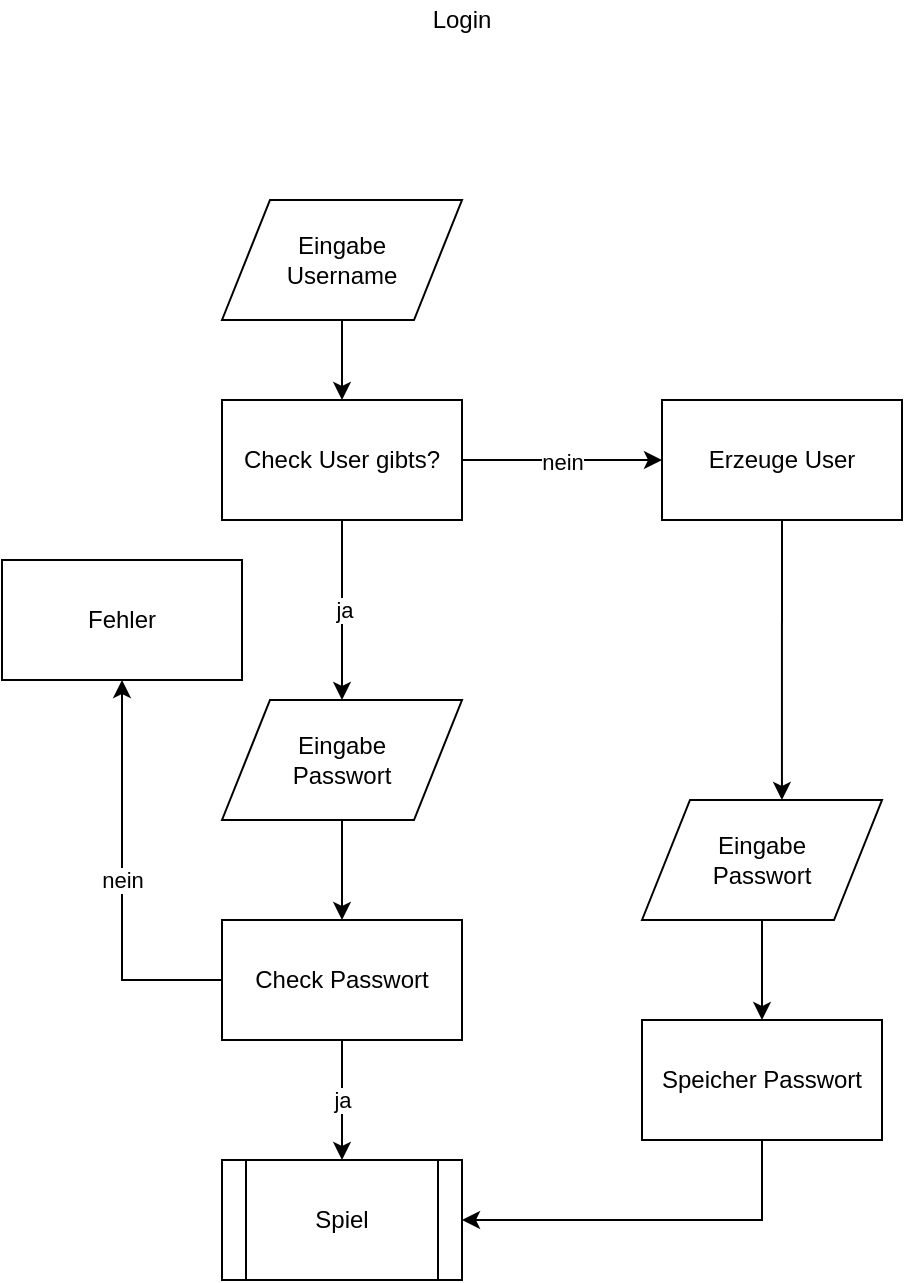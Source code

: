 <mxfile version="10.6.5" type="github"><diagram id="a5S67C63kD6iM8_FdI6n" name="Page-1"><mxGraphModel dx="592" dy="522" grid="1" gridSize="10" guides="1" tooltips="1" connect="1" arrows="1" fold="1" page="1" pageScale="1" pageWidth="827" pageHeight="1169" math="0" shadow="0"><root><mxCell id="0"/><mxCell id="1" parent="0"/><mxCell id="WflC5tXLvztnxGUa_swR-1" value="Login" style="text;html=1;strokeColor=none;fillColor=none;align=center;verticalAlign=middle;whiteSpace=wrap;rounded=0;" vertex="1" parent="1"><mxGeometry x="220" y="100" width="40" height="20" as="geometry"/></mxCell><mxCell id="WflC5tXLvztnxGUa_swR-4" style="edgeStyle=orthogonalEdgeStyle;rounded=0;orthogonalLoop=1;jettySize=auto;html=1;exitX=0.5;exitY=1;exitDx=0;exitDy=0;entryX=0.5;entryY=0;entryDx=0;entryDy=0;" edge="1" parent="1" source="WflC5tXLvztnxGUa_swR-2" target="WflC5tXLvztnxGUa_swR-3"><mxGeometry relative="1" as="geometry"/></mxCell><mxCell id="WflC5tXLvztnxGUa_swR-2" value="Eingabe &lt;br&gt;Username" style="shape=parallelogram;perimeter=parallelogramPerimeter;whiteSpace=wrap;html=1;" vertex="1" parent="1"><mxGeometry x="120" y="200" width="120" height="60" as="geometry"/></mxCell><mxCell id="WflC5tXLvztnxGUa_swR-5" value="ja" style="edgeStyle=orthogonalEdgeStyle;rounded=0;orthogonalLoop=1;jettySize=auto;html=1;exitX=0.5;exitY=1;exitDx=0;exitDy=0;" edge="1" parent="1" source="WflC5tXLvztnxGUa_swR-3"><mxGeometry relative="1" as="geometry"><mxPoint x="180" y="450" as="targetPoint"/></mxGeometry></mxCell><mxCell id="WflC5tXLvztnxGUa_swR-11" value="nein" style="edgeStyle=orthogonalEdgeStyle;rounded=0;orthogonalLoop=1;jettySize=auto;html=1;exitX=1;exitY=0.5;exitDx=0;exitDy=0;" edge="1" parent="1" source="WflC5tXLvztnxGUa_swR-3"><mxGeometry relative="1" as="geometry"><mxPoint x="340" y="330" as="targetPoint"/></mxGeometry></mxCell><mxCell id="WflC5tXLvztnxGUa_swR-3" value="Check User gibts?" style="rounded=0;whiteSpace=wrap;html=1;" vertex="1" parent="1"><mxGeometry x="120" y="300" width="120" height="60" as="geometry"/></mxCell><mxCell id="WflC5tXLvztnxGUa_swR-8" style="edgeStyle=orthogonalEdgeStyle;rounded=0;orthogonalLoop=1;jettySize=auto;html=1;exitX=0.5;exitY=1;exitDx=0;exitDy=0;entryX=0.5;entryY=0;entryDx=0;entryDy=0;" edge="1" parent="1" source="WflC5tXLvztnxGUa_swR-6" target="WflC5tXLvztnxGUa_swR-7"><mxGeometry relative="1" as="geometry"/></mxCell><mxCell id="WflC5tXLvztnxGUa_swR-6" value="Eingabe&lt;br&gt;Passwort" style="shape=parallelogram;perimeter=parallelogramPerimeter;whiteSpace=wrap;html=1;" vertex="1" parent="1"><mxGeometry x="120" y="450" width="120" height="60" as="geometry"/></mxCell><mxCell id="WflC5tXLvztnxGUa_swR-10" value="ja" style="edgeStyle=orthogonalEdgeStyle;rounded=0;orthogonalLoop=1;jettySize=auto;html=1;exitX=0.5;exitY=1;exitDx=0;exitDy=0;entryX=0.5;entryY=0;entryDx=0;entryDy=0;" edge="1" parent="1" source="WflC5tXLvztnxGUa_swR-7" target="WflC5tXLvztnxGUa_swR-9"><mxGeometry relative="1" as="geometry"/></mxCell><mxCell id="WflC5tXLvztnxGUa_swR-19" value="nein" style="edgeStyle=orthogonalEdgeStyle;rounded=0;orthogonalLoop=1;jettySize=auto;html=1;exitX=0;exitY=0.5;exitDx=0;exitDy=0;entryX=0.5;entryY=1;entryDx=0;entryDy=0;" edge="1" parent="1" source="WflC5tXLvztnxGUa_swR-7" target="WflC5tXLvztnxGUa_swR-18"><mxGeometry relative="1" as="geometry"/></mxCell><mxCell id="WflC5tXLvztnxGUa_swR-7" value="Check Passwort" style="rounded=0;whiteSpace=wrap;html=1;" vertex="1" parent="1"><mxGeometry x="120" y="560" width="120" height="60" as="geometry"/></mxCell><mxCell id="WflC5tXLvztnxGUa_swR-9" value="Spiel" style="shape=process;whiteSpace=wrap;html=1;backgroundOutline=1;" vertex="1" parent="1"><mxGeometry x="120" y="680" width="120" height="60" as="geometry"/></mxCell><mxCell id="WflC5tXLvztnxGUa_swR-13" style="edgeStyle=orthogonalEdgeStyle;rounded=0;orthogonalLoop=1;jettySize=auto;html=1;exitX=0.5;exitY=1;exitDx=0;exitDy=0;entryX=0.583;entryY=0;entryDx=0;entryDy=0;entryPerimeter=0;" edge="1" parent="1" source="WflC5tXLvztnxGUa_swR-12" target="WflC5tXLvztnxGUa_swR-14"><mxGeometry relative="1" as="geometry"><Array as="points"/></mxGeometry></mxCell><mxCell id="WflC5tXLvztnxGUa_swR-12" value="Erzeuge User" style="rounded=0;whiteSpace=wrap;html=1;" vertex="1" parent="1"><mxGeometry x="340" y="300" width="120" height="60" as="geometry"/></mxCell><mxCell id="WflC5tXLvztnxGUa_swR-15" style="edgeStyle=orthogonalEdgeStyle;rounded=0;orthogonalLoop=1;jettySize=auto;html=1;exitX=0.5;exitY=1;exitDx=0;exitDy=0;" edge="1" parent="1" source="WflC5tXLvztnxGUa_swR-14"><mxGeometry relative="1" as="geometry"><mxPoint x="390" y="610" as="targetPoint"/></mxGeometry></mxCell><mxCell id="WflC5tXLvztnxGUa_swR-14" value="Eingabe&lt;br&gt;Passwort" style="shape=parallelogram;perimeter=parallelogramPerimeter;whiteSpace=wrap;html=1;" vertex="1" parent="1"><mxGeometry x="330" y="500" width="120" height="60" as="geometry"/></mxCell><mxCell id="WflC5tXLvztnxGUa_swR-17" style="edgeStyle=orthogonalEdgeStyle;rounded=0;orthogonalLoop=1;jettySize=auto;html=1;exitX=0.5;exitY=1;exitDx=0;exitDy=0;entryX=1;entryY=0.5;entryDx=0;entryDy=0;" edge="1" parent="1" source="WflC5tXLvztnxGUa_swR-16" target="WflC5tXLvztnxGUa_swR-9"><mxGeometry relative="1" as="geometry"/></mxCell><mxCell id="WflC5tXLvztnxGUa_swR-16" value="Speicher Passwort" style="rounded=0;whiteSpace=wrap;html=1;" vertex="1" parent="1"><mxGeometry x="330" y="610" width="120" height="60" as="geometry"/></mxCell><mxCell id="WflC5tXLvztnxGUa_swR-18" value="Fehler" style="rounded=0;whiteSpace=wrap;html=1;" vertex="1" parent="1"><mxGeometry x="10" y="380" width="120" height="60" as="geometry"/></mxCell></root></mxGraphModel></diagram></mxfile>